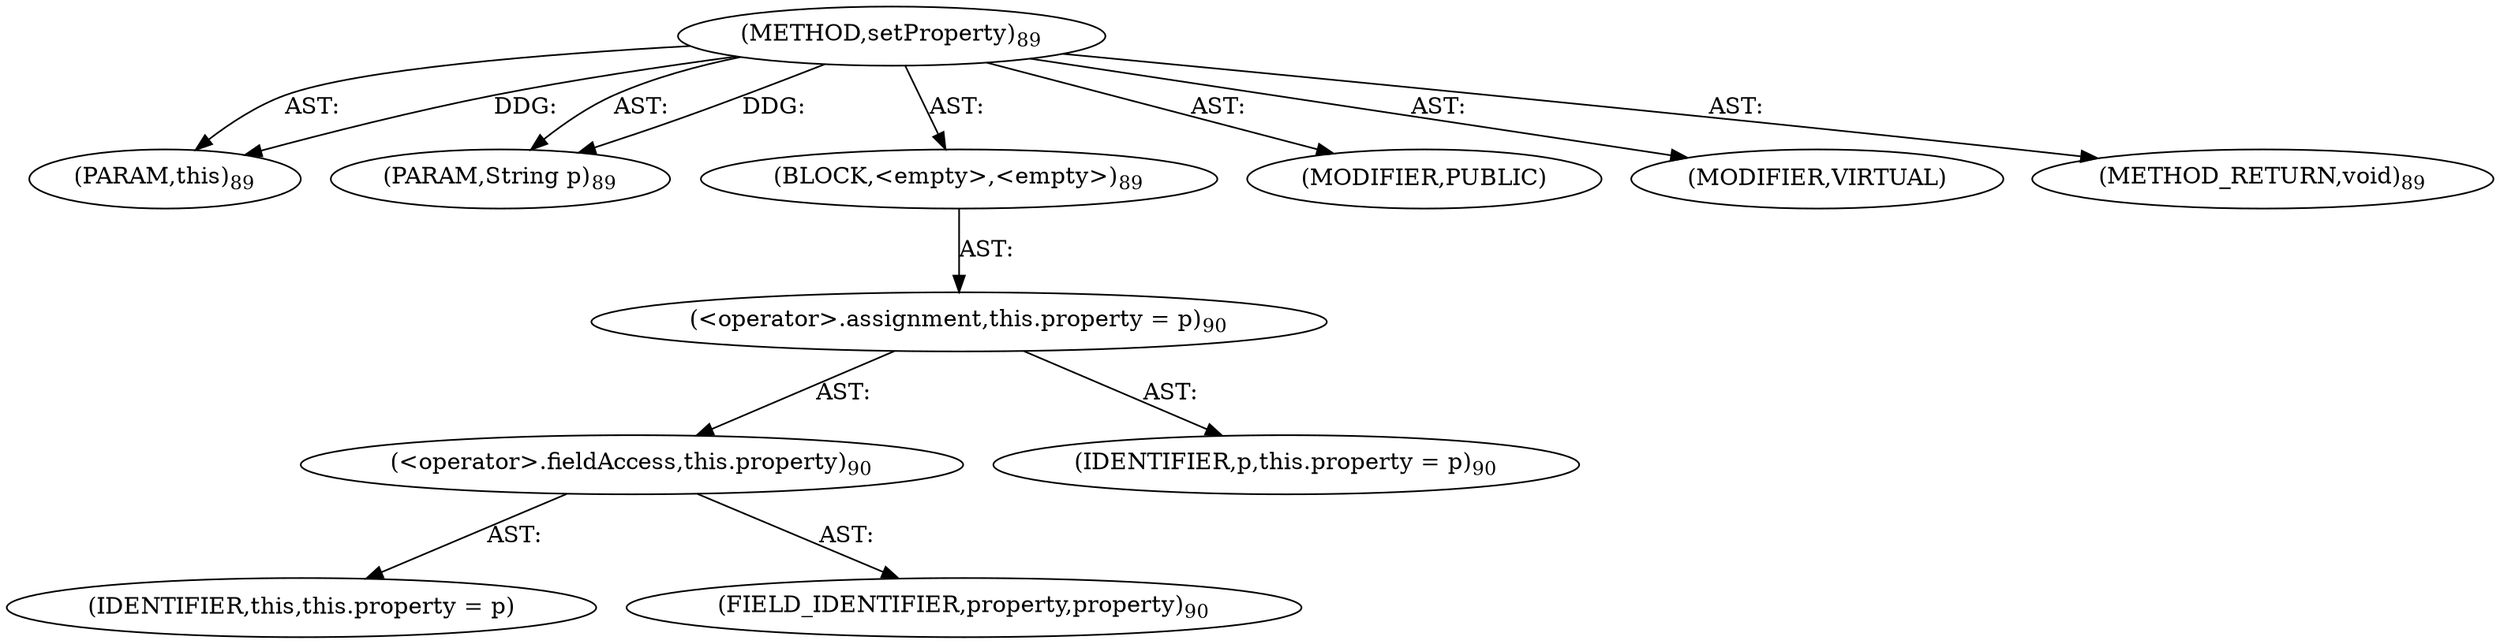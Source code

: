 digraph "setProperty" {  
"111669149696" [label = <(METHOD,setProperty)<SUB>89</SUB>> ]
"115964116993" [label = <(PARAM,this)<SUB>89</SUB>> ]
"115964116994" [label = <(PARAM,String p)<SUB>89</SUB>> ]
"25769803776" [label = <(BLOCK,&lt;empty&gt;,&lt;empty&gt;)<SUB>89</SUB>> ]
"30064771072" [label = <(&lt;operator&gt;.assignment,this.property = p)<SUB>90</SUB>> ]
"30064771073" [label = <(&lt;operator&gt;.fieldAccess,this.property)<SUB>90</SUB>> ]
"68719476742" [label = <(IDENTIFIER,this,this.property = p)> ]
"55834574848" [label = <(FIELD_IDENTIFIER,property,property)<SUB>90</SUB>> ]
"68719476743" [label = <(IDENTIFIER,p,this.property = p)<SUB>90</SUB>> ]
"133143986178" [label = <(MODIFIER,PUBLIC)> ]
"133143986179" [label = <(MODIFIER,VIRTUAL)> ]
"128849018880" [label = <(METHOD_RETURN,void)<SUB>89</SUB>> ]
  "111669149696" -> "115964116993"  [ label = "AST: "] 
  "111669149696" -> "115964116994"  [ label = "AST: "] 
  "111669149696" -> "25769803776"  [ label = "AST: "] 
  "111669149696" -> "133143986178"  [ label = "AST: "] 
  "111669149696" -> "133143986179"  [ label = "AST: "] 
  "111669149696" -> "128849018880"  [ label = "AST: "] 
  "25769803776" -> "30064771072"  [ label = "AST: "] 
  "30064771072" -> "30064771073"  [ label = "AST: "] 
  "30064771072" -> "68719476743"  [ label = "AST: "] 
  "30064771073" -> "68719476742"  [ label = "AST: "] 
  "30064771073" -> "55834574848"  [ label = "AST: "] 
  "111669149696" -> "115964116993"  [ label = "DDG: "] 
  "111669149696" -> "115964116994"  [ label = "DDG: "] 
}
